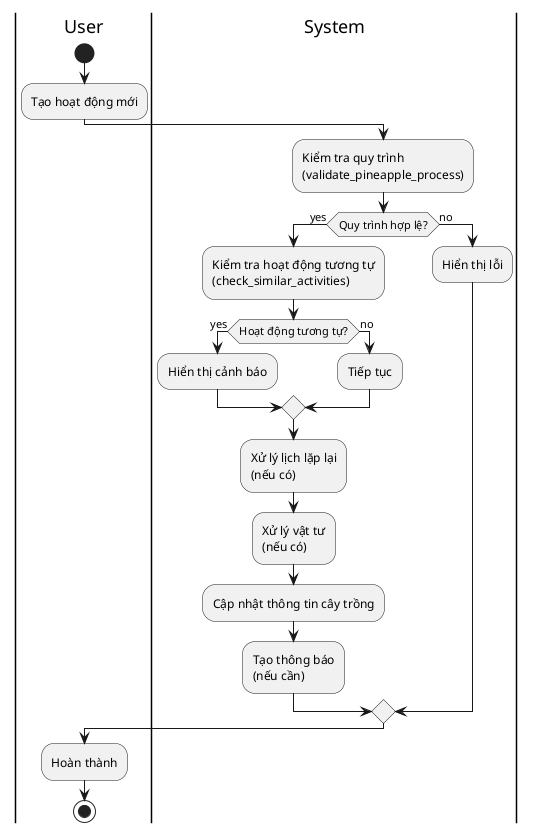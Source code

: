 @startuml
|User|
start
:Tạo hoạt động mới;

|System|
:Kiểm tra quy trình\n(validate_pineapple_process);

if (Quy trình hợp lệ?) then (yes)
  :Kiểm tra hoạt động tương tự\n(check_similar_activities);
  
  if (Hoạt động tương tự?) then (yes)
    :Hiển thị cảnh báo;
  else (no)
    :Tiếp tục;
  endif
  
  :Xử lý lịch lặp lại\n(nếu có);
  :Xử lý vật tư\n(nếu có);
  :Cập nhật thông tin cây trồng;
  :Tạo thông báo\n(nếu cần);
  
else (no)
  :Hiển thị lỗi;
endif

|User|
:Hoàn thành;

stop
@enduml 